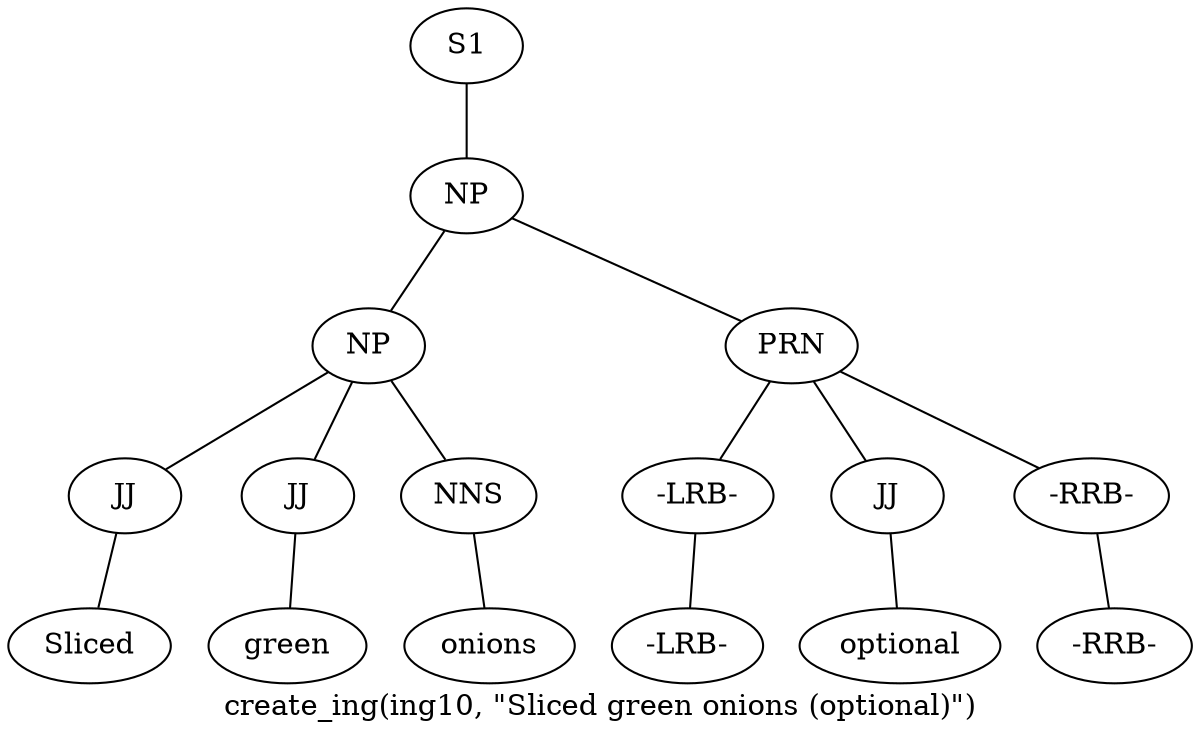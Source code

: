 graph SyntaxGraph {
	label = "create_ing(ing10, \"Sliced green onions (optional)\")";
	Node0 [label="S1"];
	Node1 [label="NP"];
	Node2 [label="NP"];
	Node3 [label="JJ"];
	Node4 [label="Sliced"];
	Node5 [label="JJ"];
	Node6 [label="green"];
	Node7 [label="NNS"];
	Node8 [label="onions"];
	Node9 [label="PRN"];
	Node10 [label="-LRB-"];
	Node11 [label="-LRB-"];
	Node12 [label="JJ"];
	Node13 [label="optional"];
	Node14 [label="-RRB-"];
	Node15 [label="-RRB-"];

	Node0 -- Node1;
	Node1 -- Node2;
	Node1 -- Node9;
	Node2 -- Node3;
	Node2 -- Node5;
	Node2 -- Node7;
	Node3 -- Node4;
	Node5 -- Node6;
	Node7 -- Node8;
	Node9 -- Node10;
	Node9 -- Node12;
	Node9 -- Node14;
	Node10 -- Node11;
	Node12 -- Node13;
	Node14 -- Node15;
}